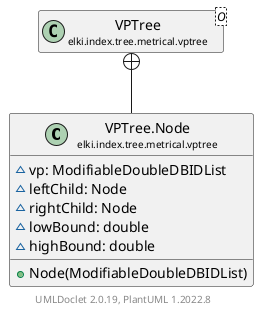 @startuml
    remove .*\.(Instance|Par|Parameterizer|Factory)$
    set namespaceSeparator none
    hide empty fields
    hide empty methods

    class "<size:14>VPTree.Node\n<size:10>elki.index.tree.metrical.vptree" as elki.index.tree.metrical.vptree.VPTree.Node [[VPTree.Node.html]] {
        ~vp: ModifiableDoubleDBIDList
        ~leftChild: Node
        ~rightChild: Node
        ~lowBound: double
        ~highBound: double
        +Node(ModifiableDoubleDBIDList)
    }

    class "<size:14>VPTree\n<size:10>elki.index.tree.metrical.vptree" as elki.index.tree.metrical.vptree.VPTree<O> [[VPTree.html]]

    elki.index.tree.metrical.vptree.VPTree +-- elki.index.tree.metrical.vptree.VPTree.Node

    center footer UMLDoclet 2.0.19, PlantUML 1.2022.8
@enduml
